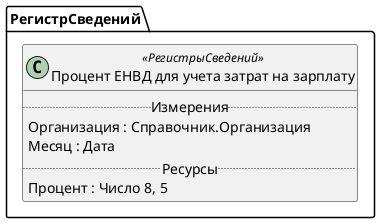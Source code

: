 ﻿@startuml ПроцентЕНВДДляУчетаЗатратНаЗарплату
'!include templates.wsd
'..\include templates.wsd
class РегистрСведений.ПроцентЕНВДДляУчетаЗатратНаЗарплату as "Процент ЕНВД для учета затрат на зарплату" <<РегистрыСведений>>
{
..Измерения..
Организация : Справочник.Организация
Месяц : Дата
..Ресурсы..
Процент : Число 8, 5
}
@enduml
